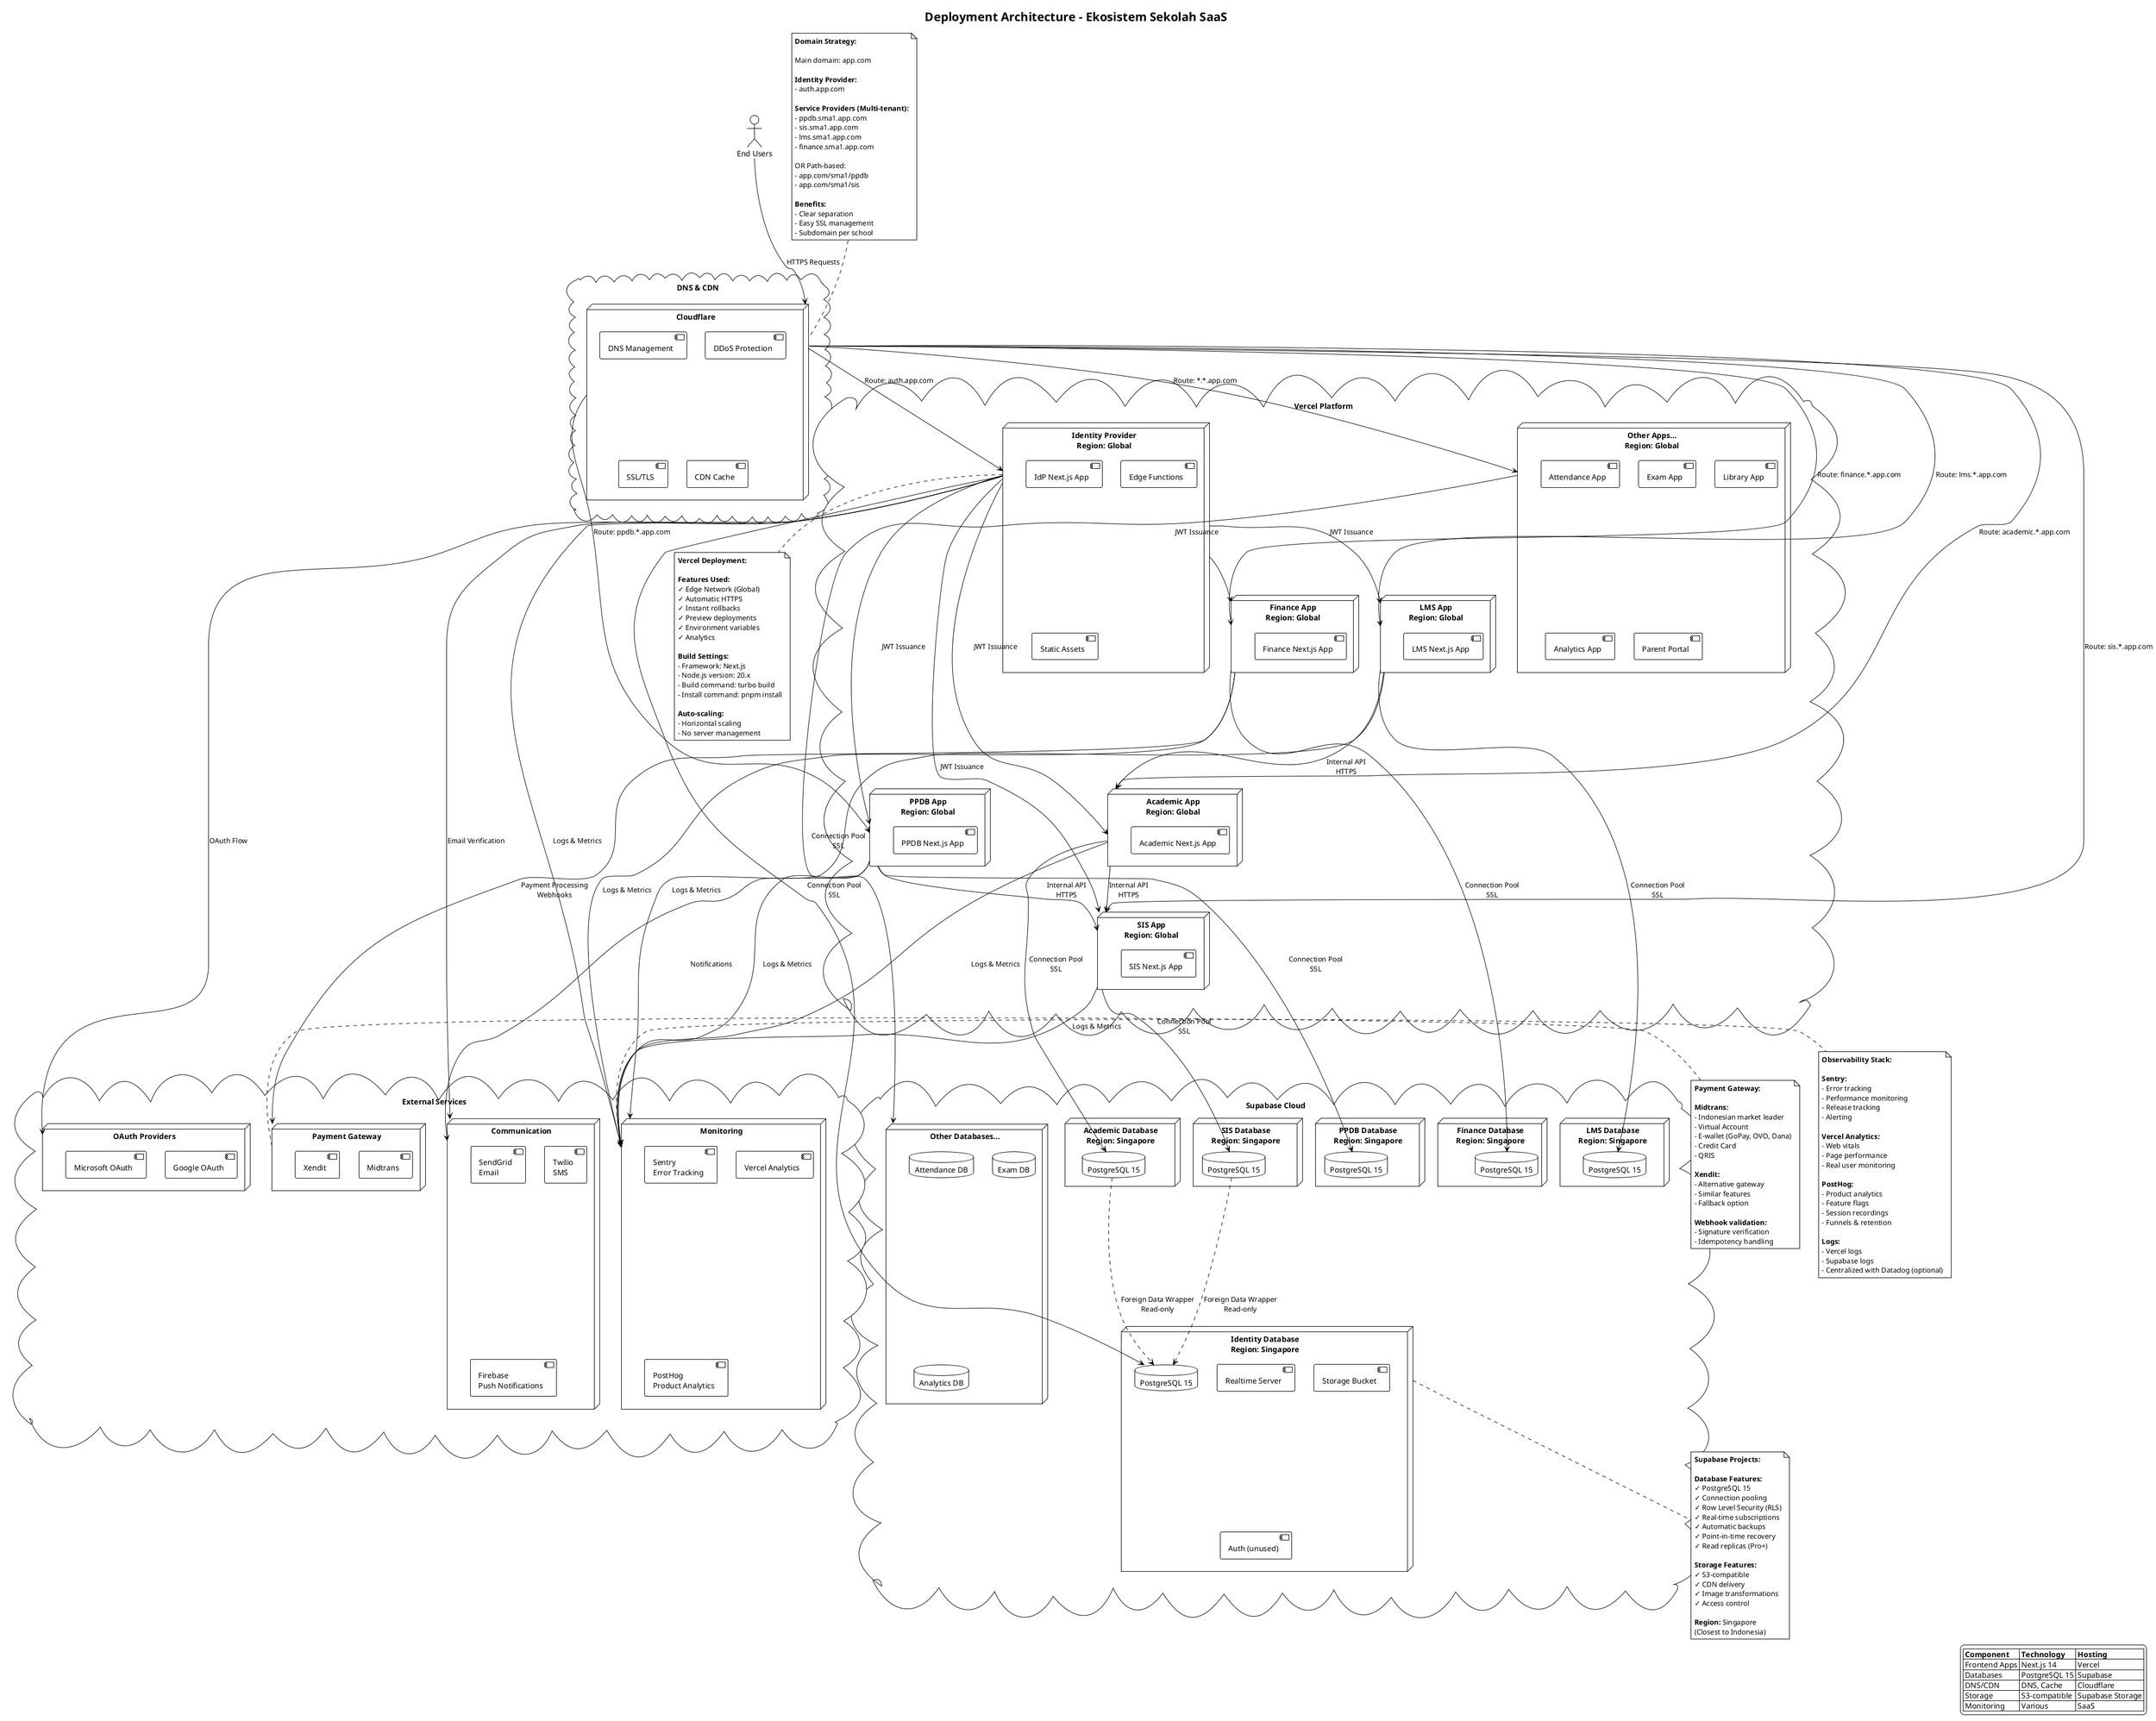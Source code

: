 @startuml Deployment_Architecture
!theme plain

title Deployment Architecture - Ekosistem Sekolah SaaS

actor "End Users" as users

cloud "DNS & CDN" {
  node "Cloudflare" as cloudflare {
    [DNS Management]
    [DDoS Protection]
    [SSL/TLS]
    [CDN Cache]
  }
}

cloud "Vercel Platform" {
  node "Identity Provider\nRegion: Global" as idp_deployment {
    [IdP Next.js App]
    [Edge Functions]
    [Static Assets]
  }
  
  node "PPDB App\nRegion: Global" as ppdb_deployment {
    [PPDB Next.js App]
    [Edge Functions]
    [Static Assets]
  }
  
  node "SIS App\nRegion: Global" as sis_deployment {
    [SIS Next.js App]
    [Edge Functions]
    [Static Assets]
  }
  
  node "Academic App\nRegion: Global" as academic_deployment {
    [Academic Next.js App]
    [Edge Functions]
    [Static Assets]
  }
  
  node "LMS App\nRegion: Global" as lms_deployment {
    [LMS Next.js App]
    [Edge Functions]
    [Static Assets]
  }
  
  node "Finance App\nRegion: Global" as finance_deployment {
    [Finance Next.js App]
    [Edge Functions]
    [Static Assets]
  }
  
  node "Other Apps...\nRegion: Global" as other_apps {
    [Attendance App]
    [Exam App]
    [Library App]
    [Analytics App]
    [Parent Portal]
  }
}

cloud "Supabase Cloud" {
  node "Identity Database\nRegion: Singapore" as identity_supabase {
    database "PostgreSQL 15" as identity_pg
    [Realtime Server]
    [Storage Bucket]
    [Edge Functions]
    [Auth (unused)]
  }
  
  node "PPDB Database\nRegion: Singapore" as ppdb_supabase {
    database "PostgreSQL 15" as ppdb_pg
    [Storage Bucket]
  }
  
  node "SIS Database\nRegion: Singapore" as sis_supabase {
    database "PostgreSQL 15" as sis_pg
    [Storage Bucket]
  }
  
  node "Academic Database\nRegion: Singapore" as academic_supabase {
    database "PostgreSQL 15" as academic_pg
  }
  
  node "LMS Database\nRegion: Singapore" as lms_supabase {
    database "PostgreSQL 15" as lms_pg
    [Storage Bucket]
  }
  
  node "Finance Database\nRegion: Singapore" as finance_supabase {
    database "PostgreSQL 15" as finance_pg
  }
  
  node "Other Databases..." as other_dbs {
    database "Attendance DB"
    database "Exam DB"
    database "Analytics DB"
  }
}

cloud "External Services" {
  node "Payment Gateway" as payment {
    [Midtrans]
    [Xendit]
  }
  
  node "Communication" as communication {
    [SendGrid\nEmail]
    [Twilio\nSMS]
    [Firebase\nPush Notifications]
  }
  
  node "OAuth Providers" as oauth {
    [Google OAuth]
    [Microsoft OAuth]
  }
  
  node "Monitoring" as monitoring {
    [Sentry\nError Tracking]
    [Vercel Analytics]
    [PostHog\nProduct Analytics]
  }
}

' User connections
users --> cloudflare : "HTTPS Requests"

' Cloudflare to apps
cloudflare --> idp_deployment : "Route: auth.app.com"
cloudflare --> ppdb_deployment : "Route: ppdb.*.app.com"
cloudflare --> sis_deployment : "Route: sis.*.app.com"
cloudflare --> academic_deployment : "Route: academic.*.app.com"
cloudflare --> lms_deployment : "Route: lms.*.app.com"
cloudflare --> finance_deployment : "Route: finance.*.app.com"
cloudflare --> other_apps : "Route: *.*.app.com"

' Apps to databases
idp_deployment --> identity_pg : "Connection Pool\nSSL"
ppdb_deployment --> ppdb_pg : "Connection Pool\nSSL"
sis_deployment --> sis_pg : "Connection Pool\nSSL"
academic_deployment --> academic_pg : "Connection Pool\nSSL"
lms_deployment --> lms_pg : "Connection Pool\nSSL"
finance_deployment --> finance_pg : "Connection Pool\nSSL"
other_apps --> other_dbs : "Connection Pool\nSSL"

' SSO relationships
idp_deployment --> ppdb_deployment : "JWT Issuance"
idp_deployment --> sis_deployment : "JWT Issuance"
idp_deployment --> academic_deployment : "JWT Issuance"
idp_deployment --> lms_deployment : "JWT Issuance"
idp_deployment --> finance_deployment : "JWT Issuance"

' Inter-app communication
ppdb_deployment --> sis_deployment : "Internal API\nHTTPS"
academic_deployment --> sis_deployment : "Internal API\nHTTPS"
lms_deployment --> academic_deployment : "Internal API\nHTTPS"

' Database to database (FDW)
sis_pg -[dashed]-> identity_pg : "Foreign Data Wrapper\nRead-only"
academic_pg -[dashed]-> identity_pg : "Foreign Data Wrapper\nRead-only"

' External services
idp_deployment --> oauth : "OAuth Flow"
idp_deployment --> communication : "Email Verification"
finance_deployment --> payment : "Payment Processing\nWebhooks"
ppdb_deployment --> communication : "Notifications"

' Monitoring
idp_deployment --> monitoring : "Logs & Metrics"
ppdb_deployment --> monitoring : "Logs & Metrics"
sis_deployment --> monitoring : "Logs & Metrics"
academic_deployment --> monitoring : "Logs & Metrics"
lms_deployment --> monitoring : "Logs & Metrics"
finance_deployment --> monitoring : "Logs & Metrics"

' Notes
note top of cloudflare
  **Domain Strategy:**
  
  Main domain: app.com
  
  **Identity Provider:**
  - auth.app.com
  
  **Service Providers (Multi-tenant):**
  - ppdb.sma1.app.com
  - sis.sma1.app.com
  - lms.sma1.app.com
  - finance.sma1.app.com
  
  OR Path-based:
  - app.com/sma1/ppdb
  - app.com/sma1/sis
  
  **Benefits:**
  - Clear separation
  - Easy SSL management
  - Subdomain per school
end note

note bottom of idp_deployment
  **Vercel Deployment:**
  
  **Features Used:**
  ✓ Edge Network (Global)
  ✓ Automatic HTTPS
  ✓ Instant rollbacks
  ✓ Preview deployments
  ✓ Environment variables
  ✓ Analytics
  
  **Build Settings:**
  - Framework: Next.js
  - Node.js version: 20.x
  - Build command: turbo build
  - Install command: pnpm install
  
  **Auto-scaling:**
  - Horizontal scaling
  - No server management
end note

note bottom of identity_supabase
  **Supabase Projects:**
  
  **Database Features:**
  ✓ PostgreSQL 15
  ✓ Connection pooling
  ✓ Row Level Security (RLS)
  ✓ Real-time subscriptions
  ✓ Automatic backups
  ✓ Point-in-time recovery
  ✓ Read replicas (Pro+)
  
  **Storage Features:**
  ✓ S3-compatible
  ✓ CDN delivery
  ✓ Image transformations
  ✓ Access control
  
  **Region:** Singapore
  (Closest to Indonesia)
end note

note right of payment
  **Payment Gateway:**
  
  **Midtrans:**
  - Indonesian market leader
  - Virtual Account
  - E-wallet (GoPay, OVO, Dana)
  - Credit Card
  - QRIS
  
  **Xendit:**
  - Alternative gateway
  - Similar features
  - Fallback option
  
  **Webhook validation:**
  - Signature verification
  - Idempotency handling
end note

note right of monitoring
  **Observability Stack:**
  
  **Sentry:**
  - Error tracking
  - Performance monitoring
  - Release tracking
  - Alerting
  
  **Vercel Analytics:**
  - Web vitals
  - Page performance
  - Real user monitoring
  
  **PostHog:**
  - Product analytics
  - Feature flags
  - Session recordings
  - Funnels & retention
  
  **Logs:**
  - Vercel logs
  - Supabase logs
  - Centralized with Datadog (optional)
end note

legend bottom right
  |= Component |= Technology |= Hosting |
  | Frontend Apps | Next.js 14 | Vercel |
  | Databases | PostgreSQL 15 | Supabase |
  | DNS/CDN | DNS, Cache | Cloudflare |
  | Storage | S3-compatible | Supabase Storage |
  | Monitoring | Various | SaaS |
end legend

@enduml
